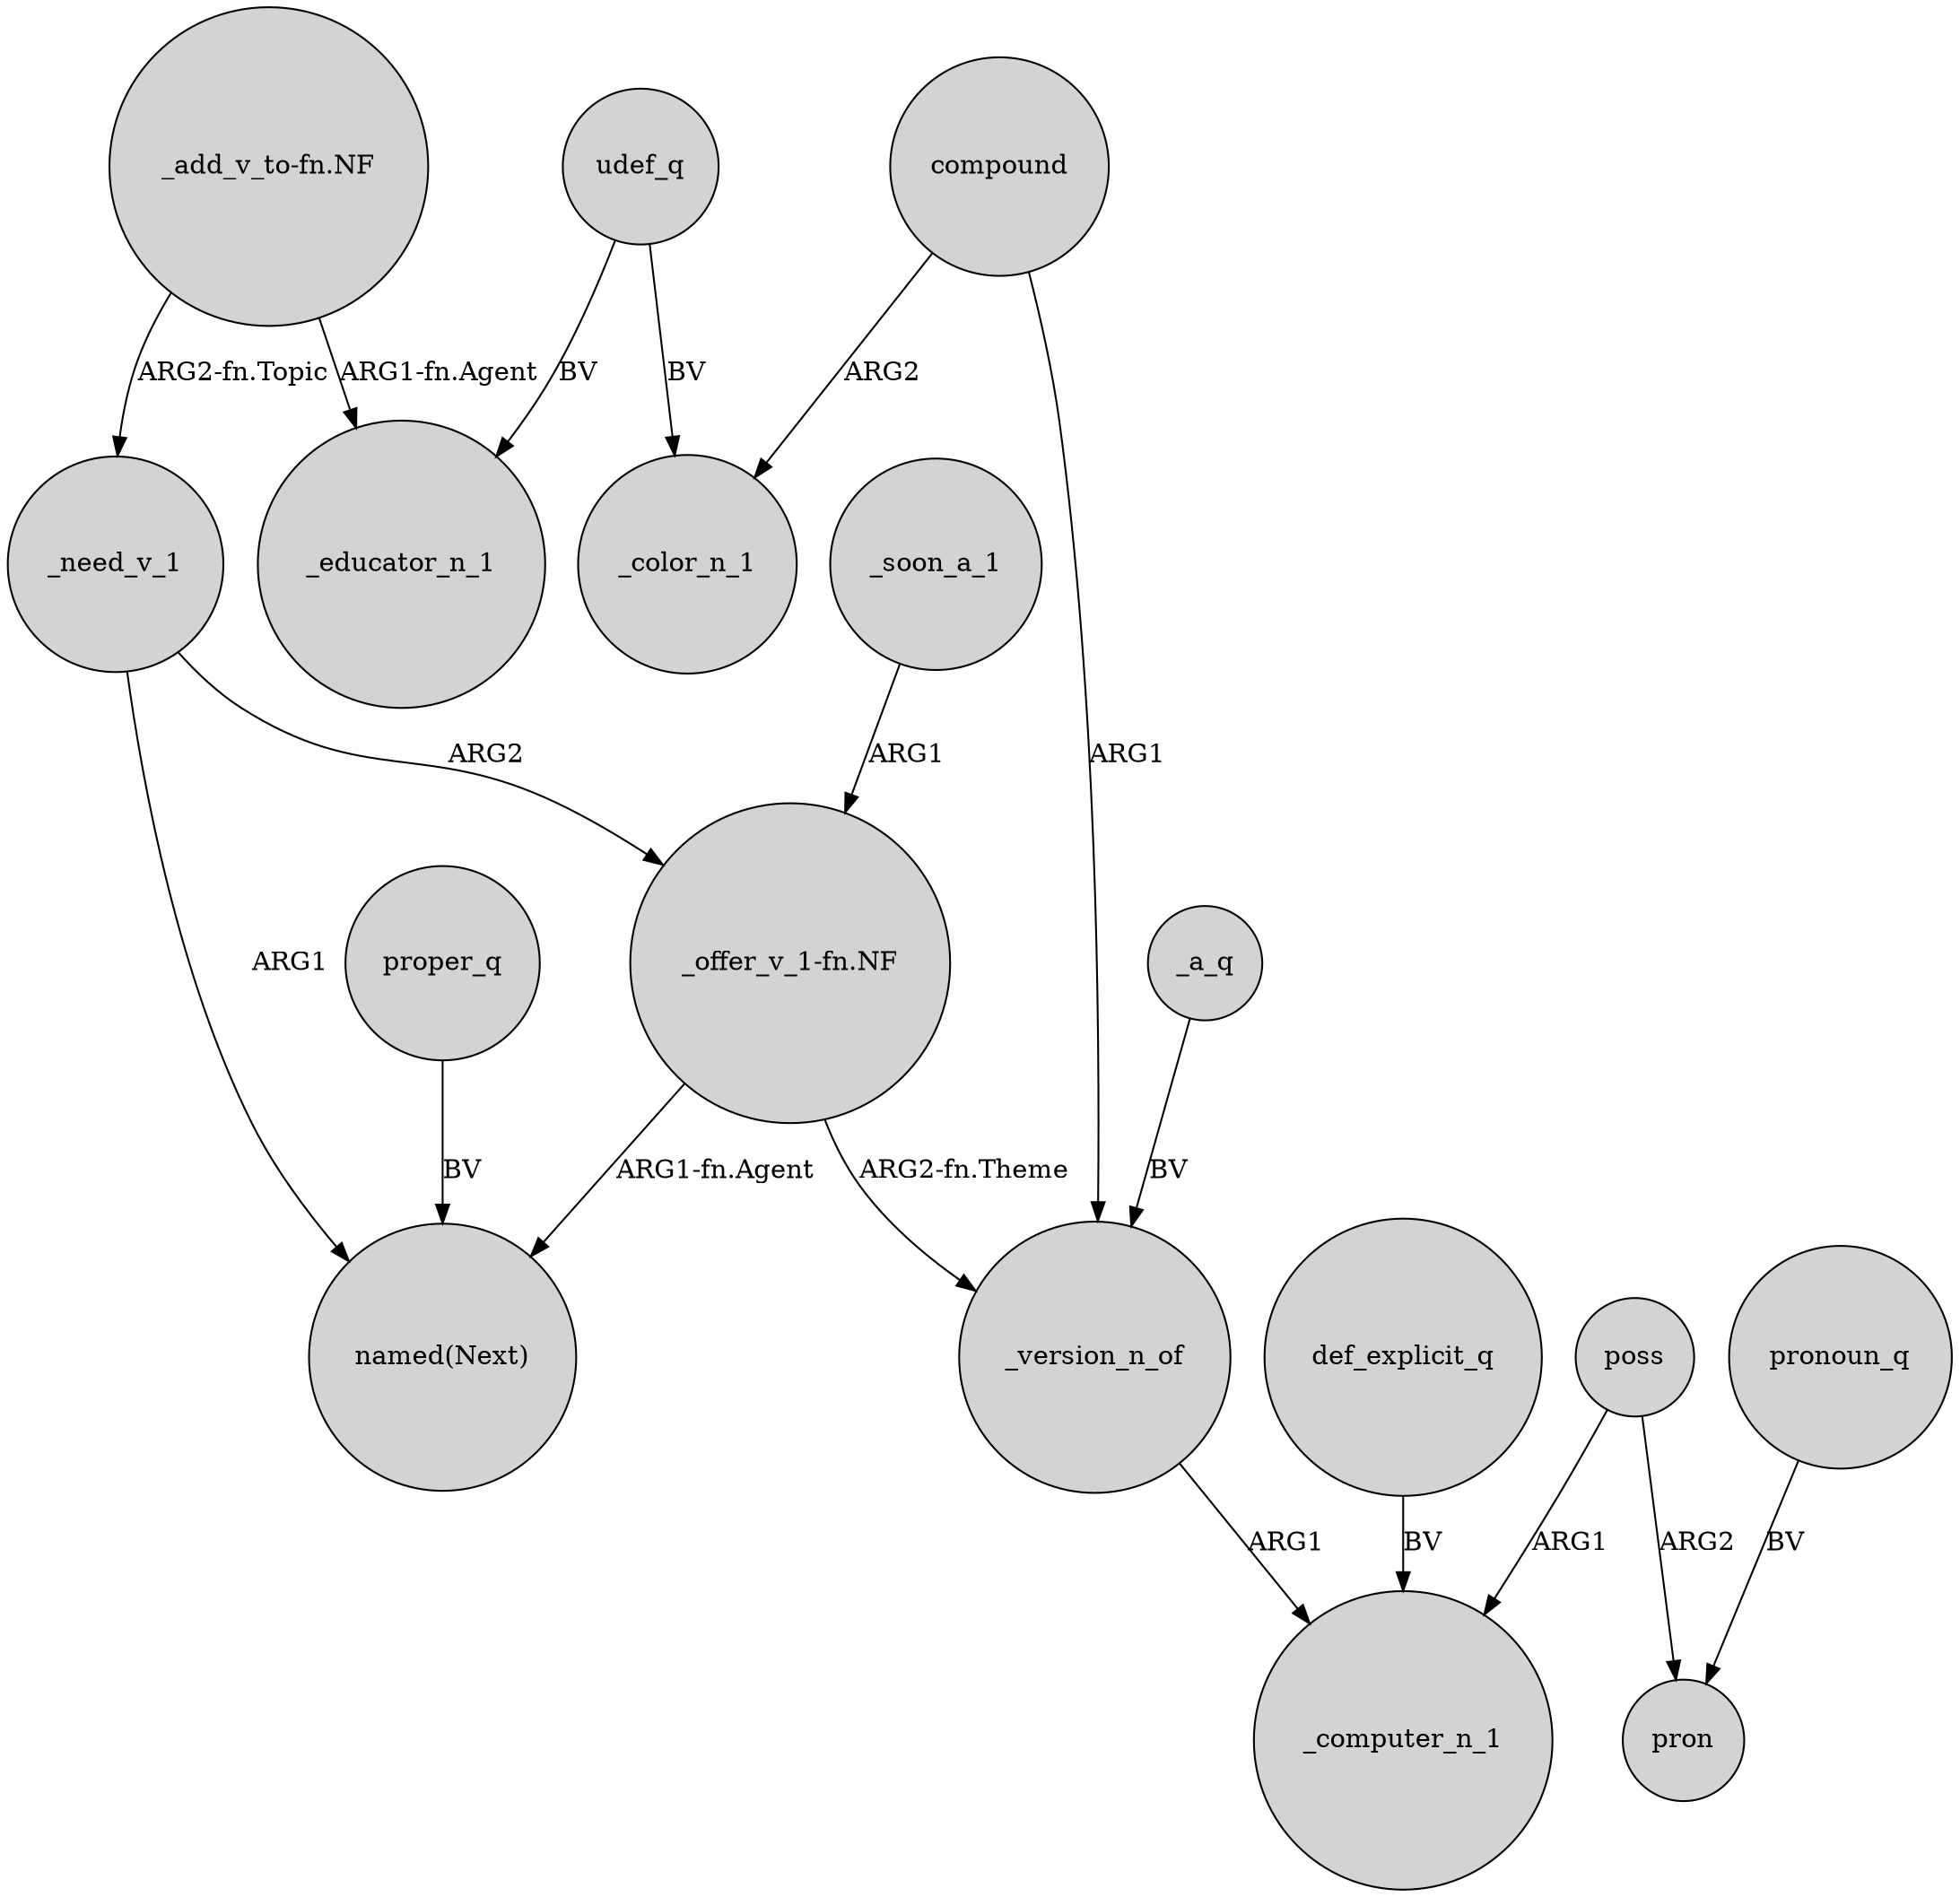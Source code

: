 digraph {
	node [shape=circle style=filled]
	"_offer_v_1-fn.NF" -> "named(Next)" [label="ARG1-fn.Agent"]
	udef_q -> _color_n_1 [label=BV]
	_a_q -> _version_n_of [label=BV]
	poss -> _computer_n_1 [label=ARG1]
	compound -> _color_n_1 [label=ARG2]
	_soon_a_1 -> "_offer_v_1-fn.NF" [label=ARG1]
	udef_q -> _educator_n_1 [label=BV]
	"_add_v_to-fn.NF" -> _need_v_1 [label="ARG2-fn.Topic"]
	poss -> pron [label=ARG2]
	_version_n_of -> _computer_n_1 [label=ARG1]
	proper_q -> "named(Next)" [label=BV]
	"_offer_v_1-fn.NF" -> _version_n_of [label="ARG2-fn.Theme"]
	_need_v_1 -> "named(Next)" [label=ARG1]
	def_explicit_q -> _computer_n_1 [label=BV]
	compound -> _version_n_of [label=ARG1]
	"_add_v_to-fn.NF" -> _educator_n_1 [label="ARG1-fn.Agent"]
	_need_v_1 -> "_offer_v_1-fn.NF" [label=ARG2]
	pronoun_q -> pron [label=BV]
}
